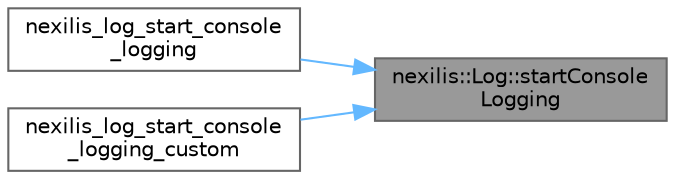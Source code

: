 digraph "nexilis::Log::startConsoleLogging"
{
 // LATEX_PDF_SIZE
  bgcolor="transparent";
  edge [fontname=Helvetica,fontsize=10,labelfontname=Helvetica,labelfontsize=10];
  node [fontname=Helvetica,fontsize=10,shape=box,height=0.2,width=0.4];
  rankdir="RL";
  Node1 [id="Node000001",label="nexilis::Log::startConsole\lLogging",height=0.2,width=0.4,color="gray40", fillcolor="grey60", style="filled", fontcolor="black",tooltip=" "];
  Node1 -> Node2 [id="edge1_Node000001_Node000002",dir="back",color="steelblue1",style="solid",tooltip=" "];
  Node2 [id="Node000002",label="nexilis_log_start_console\l_logging",height=0.2,width=0.4,color="grey40", fillcolor="white", style="filled",URL="$dc/dee/log__c_8cc.html#abf3b1b82ced1f043e5f7472aee282a94",tooltip=" "];
  Node1 -> Node3 [id="edge2_Node000001_Node000003",dir="back",color="steelblue1",style="solid",tooltip=" "];
  Node3 [id="Node000003",label="nexilis_log_start_console\l_logging_custom",height=0.2,width=0.4,color="grey40", fillcolor="white", style="filled",URL="$dc/dee/log__c_8cc.html#a6ac7b2bead757d2121e15924bffe5201",tooltip=" "];
}
